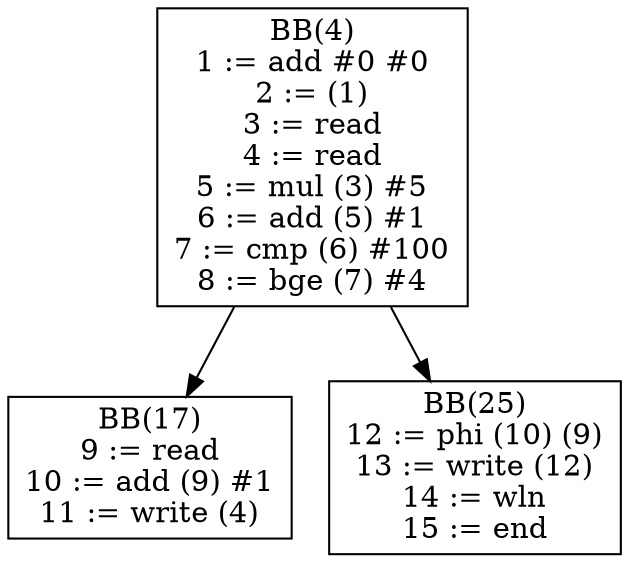 digraph dom {
BB4[shape = box, label = "BB(4)\n" + "1 := add #0 #0\n" + "2 := (1)\n" + "3 := read\n" + "4 := read\n" + "5 := mul (3) #5\n" + "6 := add (5) #1\n" + "7 := cmp (6) #100\n" + "8 := bge (7) #4\n"];
BB17[shape = box, label = "BB(17)\n" + "9 := read\n" + "10 := add (9) #1\n" + "11 := write (4)\n"];
BB25[shape = box, label = "BB(25)\n" + "12 := phi (10) (9)\n" + "13 := write (12)\n" + "14 := wln\n" + "15 := end\n"];
BB4 -> BB17;
BB4 -> BB25;
}

